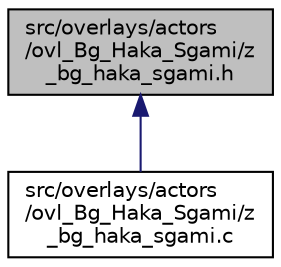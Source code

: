 digraph "src/overlays/actors/ovl_Bg_Haka_Sgami/z_bg_haka_sgami.h"
{
 // LATEX_PDF_SIZE
  edge [fontname="Helvetica",fontsize="10",labelfontname="Helvetica",labelfontsize="10"];
  node [fontname="Helvetica",fontsize="10",shape=record];
  Node1 [label="src/overlays/actors\l/ovl_Bg_Haka_Sgami/z\l_bg_haka_sgami.h",height=0.2,width=0.4,color="black", fillcolor="grey75", style="filled", fontcolor="black",tooltip=" "];
  Node1 -> Node2 [dir="back",color="midnightblue",fontsize="10",style="solid",fontname="Helvetica"];
  Node2 [label="src/overlays/actors\l/ovl_Bg_Haka_Sgami/z\l_bg_haka_sgami.c",height=0.2,width=0.4,color="black", fillcolor="white", style="filled",URL="$d7/d22/z__bg__haka__sgami_8c.html",tooltip=" "];
}

